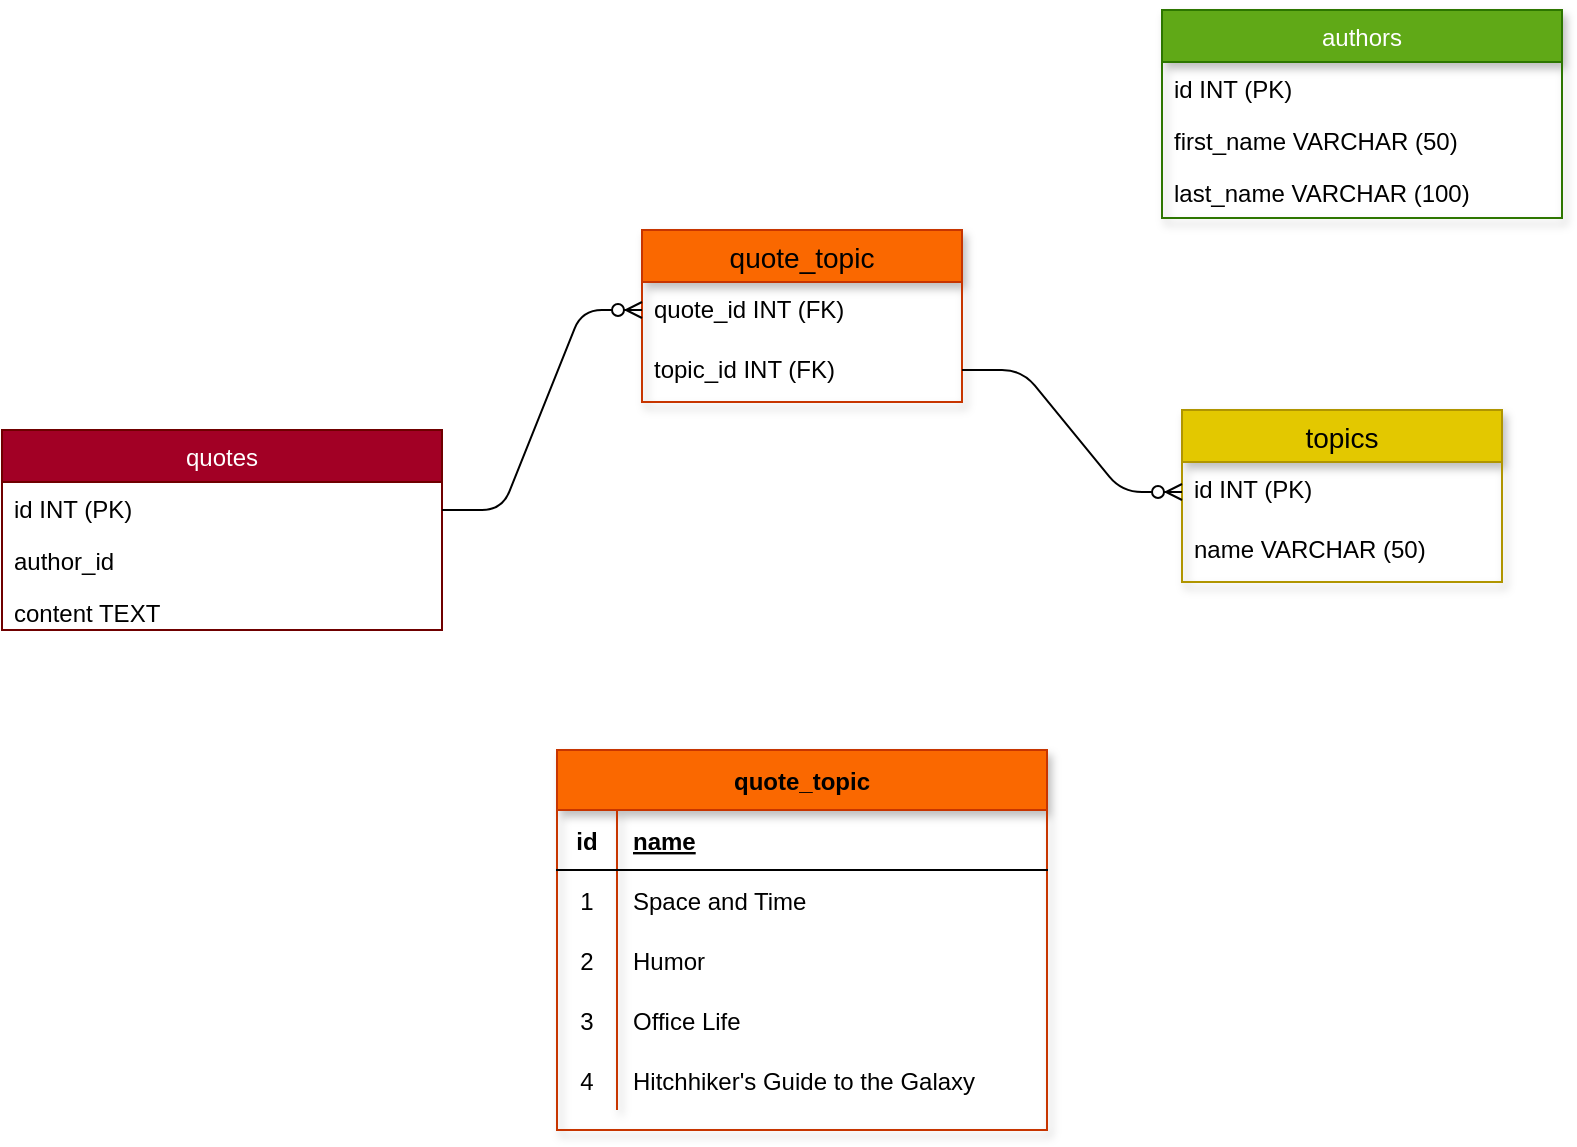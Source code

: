 <mxfile version="14.8.2" type="github"><diagram id="41zgnbAgxqrdc3qy5TJG" name="Page-1"><mxGraphModel dx="873" dy="921" grid="1" gridSize="10" guides="1" tooltips="1" connect="1" arrows="1" fold="1" page="1" pageScale="1" pageWidth="850" pageHeight="1100" math="0" shadow="0"><root><mxCell id="0"/><mxCell id="1" parent="0"/><mxCell id="IrYO2WNdcHoXNxZl2Sk0-1" value="authors" style="swimlane;fontStyle=0;childLayout=stackLayout;horizontal=1;startSize=26;horizontalStack=0;resizeParent=1;resizeParentMax=0;resizeLast=0;collapsible=1;marginBottom=0;fillColor=#60a917;strokeColor=#2D7600;fontColor=#ffffff;shadow=1;" vertex="1" parent="1"><mxGeometry x="590" y="430" width="200" height="104" as="geometry"/></mxCell><mxCell id="IrYO2WNdcHoXNxZl2Sk0-2" value="id INT (PK)" style="text;strokeColor=none;fillColor=none;align=left;verticalAlign=top;spacingLeft=4;spacingRight=4;overflow=hidden;rotatable=0;points=[[0,0.5],[1,0.5]];portConstraint=eastwest;" vertex="1" parent="IrYO2WNdcHoXNxZl2Sk0-1"><mxGeometry y="26" width="200" height="26" as="geometry"/></mxCell><mxCell id="IrYO2WNdcHoXNxZl2Sk0-3" value="first_name VARCHAR (50)" style="text;strokeColor=none;fillColor=none;align=left;verticalAlign=top;spacingLeft=4;spacingRight=4;overflow=hidden;rotatable=0;points=[[0,0.5],[1,0.5]];portConstraint=eastwest;" vertex="1" parent="IrYO2WNdcHoXNxZl2Sk0-1"><mxGeometry y="52" width="200" height="26" as="geometry"/></mxCell><mxCell id="IrYO2WNdcHoXNxZl2Sk0-4" value="last_name VARCHAR (100)" style="text;strokeColor=none;fillColor=none;align=left;verticalAlign=top;spacingLeft=4;spacingRight=4;overflow=hidden;rotatable=0;points=[[0,0.5],[1,0.5]];portConstraint=eastwest;" vertex="1" parent="IrYO2WNdcHoXNxZl2Sk0-1"><mxGeometry y="78" width="200" height="26" as="geometry"/></mxCell><mxCell id="IrYO2WNdcHoXNxZl2Sk0-5" value="quotes" style="swimlane;fontStyle=0;childLayout=stackLayout;horizontal=1;startSize=26;horizontalStack=0;resizeParent=1;resizeParentMax=0;resizeLast=0;collapsible=1;marginBottom=0;fillColor=#a20025;strokeColor=#6F0000;fontColor=#ffffff;" vertex="1" parent="1"><mxGeometry x="10" y="640" width="220" height="100" as="geometry"/></mxCell><mxCell id="IrYO2WNdcHoXNxZl2Sk0-6" value="id INT (PK)" style="text;strokeColor=none;fillColor=none;align=left;verticalAlign=top;spacingLeft=4;spacingRight=4;overflow=hidden;rotatable=0;points=[[0,0.5],[1,0.5]];portConstraint=eastwest;" vertex="1" parent="IrYO2WNdcHoXNxZl2Sk0-5"><mxGeometry y="26" width="220" height="26" as="geometry"/></mxCell><mxCell id="IrYO2WNdcHoXNxZl2Sk0-7" value="author_id" style="text;strokeColor=none;fillColor=none;align=left;verticalAlign=top;spacingLeft=4;spacingRight=4;overflow=hidden;rotatable=0;points=[[0,0.5],[1,0.5]];portConstraint=eastwest;" vertex="1" parent="IrYO2WNdcHoXNxZl2Sk0-5"><mxGeometry y="52" width="220" height="26" as="geometry"/></mxCell><mxCell id="IrYO2WNdcHoXNxZl2Sk0-8" value="content TEXT" style="text;strokeColor=none;fillColor=none;align=left;verticalAlign=top;spacingLeft=4;spacingRight=4;overflow=hidden;rotatable=0;points=[[0,0.5],[1,0.5]];portConstraint=eastwest;" vertex="1" parent="IrYO2WNdcHoXNxZl2Sk0-5"><mxGeometry y="78" width="220" height="22" as="geometry"/></mxCell><object label="quote_topic" id="IrYO2WNdcHoXNxZl2Sk0-9"><mxCell style="shape=table;startSize=30;container=1;collapsible=1;childLayout=tableLayout;fixedRows=1;rowLines=0;fontStyle=1;align=center;resizeLast=1;shadow=1;fillColor=#fa6800;strokeColor=#C73500;fontColor=#000000;" vertex="1" parent="1"><mxGeometry x="287.5" y="800" width="245" height="190" as="geometry"/></mxCell></object><mxCell id="IrYO2WNdcHoXNxZl2Sk0-10" value="" style="shape=partialRectangle;collapsible=0;dropTarget=0;pointerEvents=0;fillColor=none;top=0;left=0;bottom=1;right=0;points=[[0,0.5],[1,0.5]];portConstraint=eastwest;" vertex="1" parent="IrYO2WNdcHoXNxZl2Sk0-9"><mxGeometry y="30" width="245" height="30" as="geometry"/></mxCell><mxCell id="IrYO2WNdcHoXNxZl2Sk0-11" value="id" style="shape=partialRectangle;connectable=0;fillColor=none;top=0;left=0;bottom=0;right=0;fontStyle=1;overflow=hidden;" vertex="1" parent="IrYO2WNdcHoXNxZl2Sk0-10"><mxGeometry width="30" height="30" as="geometry"/></mxCell><mxCell id="IrYO2WNdcHoXNxZl2Sk0-12" value="name" style="shape=partialRectangle;connectable=0;fillColor=none;top=0;left=0;bottom=0;right=0;align=left;spacingLeft=6;fontStyle=5;overflow=hidden;" vertex="1" parent="IrYO2WNdcHoXNxZl2Sk0-10"><mxGeometry x="30" width="215" height="30" as="geometry"/></mxCell><mxCell id="IrYO2WNdcHoXNxZl2Sk0-13" value="" style="shape=partialRectangle;collapsible=0;dropTarget=0;pointerEvents=0;fillColor=none;top=0;left=0;bottom=0;right=0;points=[[0,0.5],[1,0.5]];portConstraint=eastwest;" vertex="1" parent="IrYO2WNdcHoXNxZl2Sk0-9"><mxGeometry y="60" width="245" height="30" as="geometry"/></mxCell><mxCell id="IrYO2WNdcHoXNxZl2Sk0-14" value="1" style="shape=partialRectangle;connectable=0;fillColor=none;top=0;left=0;bottom=0;right=0;editable=1;overflow=hidden;" vertex="1" parent="IrYO2WNdcHoXNxZl2Sk0-13"><mxGeometry width="30" height="30" as="geometry"/></mxCell><mxCell id="IrYO2WNdcHoXNxZl2Sk0-15" value="Space and Time" style="shape=partialRectangle;connectable=0;fillColor=none;top=0;left=0;bottom=0;right=0;align=left;spacingLeft=6;overflow=hidden;" vertex="1" parent="IrYO2WNdcHoXNxZl2Sk0-13"><mxGeometry x="30" width="215" height="30" as="geometry"/></mxCell><mxCell id="IrYO2WNdcHoXNxZl2Sk0-16" value="" style="shape=partialRectangle;collapsible=0;dropTarget=0;pointerEvents=0;fillColor=none;top=0;left=0;bottom=0;right=0;points=[[0,0.5],[1,0.5]];portConstraint=eastwest;" vertex="1" parent="IrYO2WNdcHoXNxZl2Sk0-9"><mxGeometry y="90" width="245" height="30" as="geometry"/></mxCell><mxCell id="IrYO2WNdcHoXNxZl2Sk0-17" value="2" style="shape=partialRectangle;connectable=0;fillColor=none;top=0;left=0;bottom=0;right=0;editable=1;overflow=hidden;" vertex="1" parent="IrYO2WNdcHoXNxZl2Sk0-16"><mxGeometry width="30" height="30" as="geometry"/></mxCell><mxCell id="IrYO2WNdcHoXNxZl2Sk0-18" value="Humor" style="shape=partialRectangle;connectable=0;fillColor=none;top=0;left=0;bottom=0;right=0;align=left;spacingLeft=6;overflow=hidden;" vertex="1" parent="IrYO2WNdcHoXNxZl2Sk0-16"><mxGeometry x="30" width="215" height="30" as="geometry"/></mxCell><mxCell id="IrYO2WNdcHoXNxZl2Sk0-19" value="" style="shape=partialRectangle;collapsible=0;dropTarget=0;pointerEvents=0;fillColor=none;top=0;left=0;bottom=0;right=0;points=[[0,0.5],[1,0.5]];portConstraint=eastwest;" vertex="1" parent="IrYO2WNdcHoXNxZl2Sk0-9"><mxGeometry y="120" width="245" height="30" as="geometry"/></mxCell><mxCell id="IrYO2WNdcHoXNxZl2Sk0-20" value="3" style="shape=partialRectangle;connectable=0;fillColor=none;top=0;left=0;bottom=0;right=0;editable=1;overflow=hidden;" vertex="1" parent="IrYO2WNdcHoXNxZl2Sk0-19"><mxGeometry width="30" height="30" as="geometry"/></mxCell><mxCell id="IrYO2WNdcHoXNxZl2Sk0-21" value="Office Life" style="shape=partialRectangle;connectable=0;fillColor=none;top=0;left=0;bottom=0;right=0;align=left;spacingLeft=6;overflow=hidden;" vertex="1" parent="IrYO2WNdcHoXNxZl2Sk0-19"><mxGeometry x="30" width="215" height="30" as="geometry"/></mxCell><mxCell id="IrYO2WNdcHoXNxZl2Sk0-35" value="" style="shape=partialRectangle;collapsible=0;dropTarget=0;pointerEvents=0;fillColor=none;top=0;left=0;bottom=0;right=0;points=[[0,0.5],[1,0.5]];portConstraint=eastwest;" vertex="1" parent="IrYO2WNdcHoXNxZl2Sk0-9"><mxGeometry y="150" width="245" height="30" as="geometry"/></mxCell><mxCell id="IrYO2WNdcHoXNxZl2Sk0-36" value="4" style="shape=partialRectangle;connectable=0;fillColor=none;top=0;left=0;bottom=0;right=0;editable=1;overflow=hidden;" vertex="1" parent="IrYO2WNdcHoXNxZl2Sk0-35"><mxGeometry width="30" height="30" as="geometry"/></mxCell><mxCell id="IrYO2WNdcHoXNxZl2Sk0-37" value="Hitchhiker's Guide to the Galaxy" style="shape=partialRectangle;connectable=0;fillColor=none;top=0;left=0;bottom=0;right=0;align=left;spacingLeft=6;overflow=hidden;" vertex="1" parent="IrYO2WNdcHoXNxZl2Sk0-35"><mxGeometry x="30" width="215" height="30" as="geometry"/></mxCell><mxCell id="IrYO2WNdcHoXNxZl2Sk0-24" value="topics" style="swimlane;fontStyle=0;childLayout=stackLayout;horizontal=1;startSize=26;horizontalStack=0;resizeParent=1;resizeParentMax=0;resizeLast=0;collapsible=1;marginBottom=0;align=center;fontSize=14;shadow=1;fillColor=#e3c800;strokeColor=#B09500;fontColor=#000000;" vertex="1" parent="1"><mxGeometry x="600" y="630" width="160" height="86" as="geometry"/></mxCell><mxCell id="IrYO2WNdcHoXNxZl2Sk0-25" value="id INT (PK)" style="text;strokeColor=none;fillColor=none;spacingLeft=4;spacingRight=4;overflow=hidden;rotatable=0;points=[[0,0.5],[1,0.5]];portConstraint=eastwest;fontSize=12;" vertex="1" parent="IrYO2WNdcHoXNxZl2Sk0-24"><mxGeometry y="26" width="160" height="30" as="geometry"/></mxCell><mxCell id="IrYO2WNdcHoXNxZl2Sk0-26" value="name VARCHAR (50)" style="text;strokeColor=none;fillColor=none;spacingLeft=4;spacingRight=4;overflow=hidden;rotatable=0;points=[[0,0.5],[1,0.5]];portConstraint=eastwest;fontSize=12;" vertex="1" parent="IrYO2WNdcHoXNxZl2Sk0-24"><mxGeometry y="56" width="160" height="30" as="geometry"/></mxCell><mxCell id="IrYO2WNdcHoXNxZl2Sk0-28" value="quote_topic" style="swimlane;fontStyle=0;childLayout=stackLayout;horizontal=1;startSize=26;horizontalStack=0;resizeParent=1;resizeParentMax=0;resizeLast=0;collapsible=1;marginBottom=0;align=center;fontSize=14;shadow=1;fillColor=#fa6800;strokeColor=#C73500;fontColor=#000000;" vertex="1" parent="1"><mxGeometry x="330" y="540" width="160" height="86" as="geometry"/></mxCell><mxCell id="IrYO2WNdcHoXNxZl2Sk0-29" value="quote_id INT (FK)" style="text;strokeColor=none;fillColor=none;spacingLeft=4;spacingRight=4;overflow=hidden;rotatable=0;points=[[0,0.5],[1,0.5]];portConstraint=eastwest;fontSize=12;" vertex="1" parent="IrYO2WNdcHoXNxZl2Sk0-28"><mxGeometry y="26" width="160" height="30" as="geometry"/></mxCell><mxCell id="IrYO2WNdcHoXNxZl2Sk0-30" value="topic_id INT (FK)" style="text;strokeColor=none;fillColor=none;spacingLeft=4;spacingRight=4;overflow=hidden;rotatable=0;points=[[0,0.5],[1,0.5]];portConstraint=eastwest;fontSize=12;" vertex="1" parent="IrYO2WNdcHoXNxZl2Sk0-28"><mxGeometry y="56" width="160" height="30" as="geometry"/></mxCell><mxCell id="IrYO2WNdcHoXNxZl2Sk0-33" value="" style="edgeStyle=entityRelationEdgeStyle;fontSize=12;html=1;endArrow=ERzeroToMany;endFill=1;entryX=0;entryY=0.5;entryDx=0;entryDy=0;" edge="1" parent="1" target="IrYO2WNdcHoXNxZl2Sk0-25"><mxGeometry width="100" height="100" relative="1" as="geometry"><mxPoint x="490" y="610" as="sourcePoint"/><mxPoint x="590" y="510" as="targetPoint"/></mxGeometry></mxCell><mxCell id="IrYO2WNdcHoXNxZl2Sk0-34" value="" style="edgeStyle=entityRelationEdgeStyle;fontSize=12;html=1;endArrow=ERzeroToMany;endFill=1;" edge="1" parent="1"><mxGeometry width="100" height="100" relative="1" as="geometry"><mxPoint x="230" y="680" as="sourcePoint"/><mxPoint x="330" y="580" as="targetPoint"/></mxGeometry></mxCell></root></mxGraphModel></diagram></mxfile>